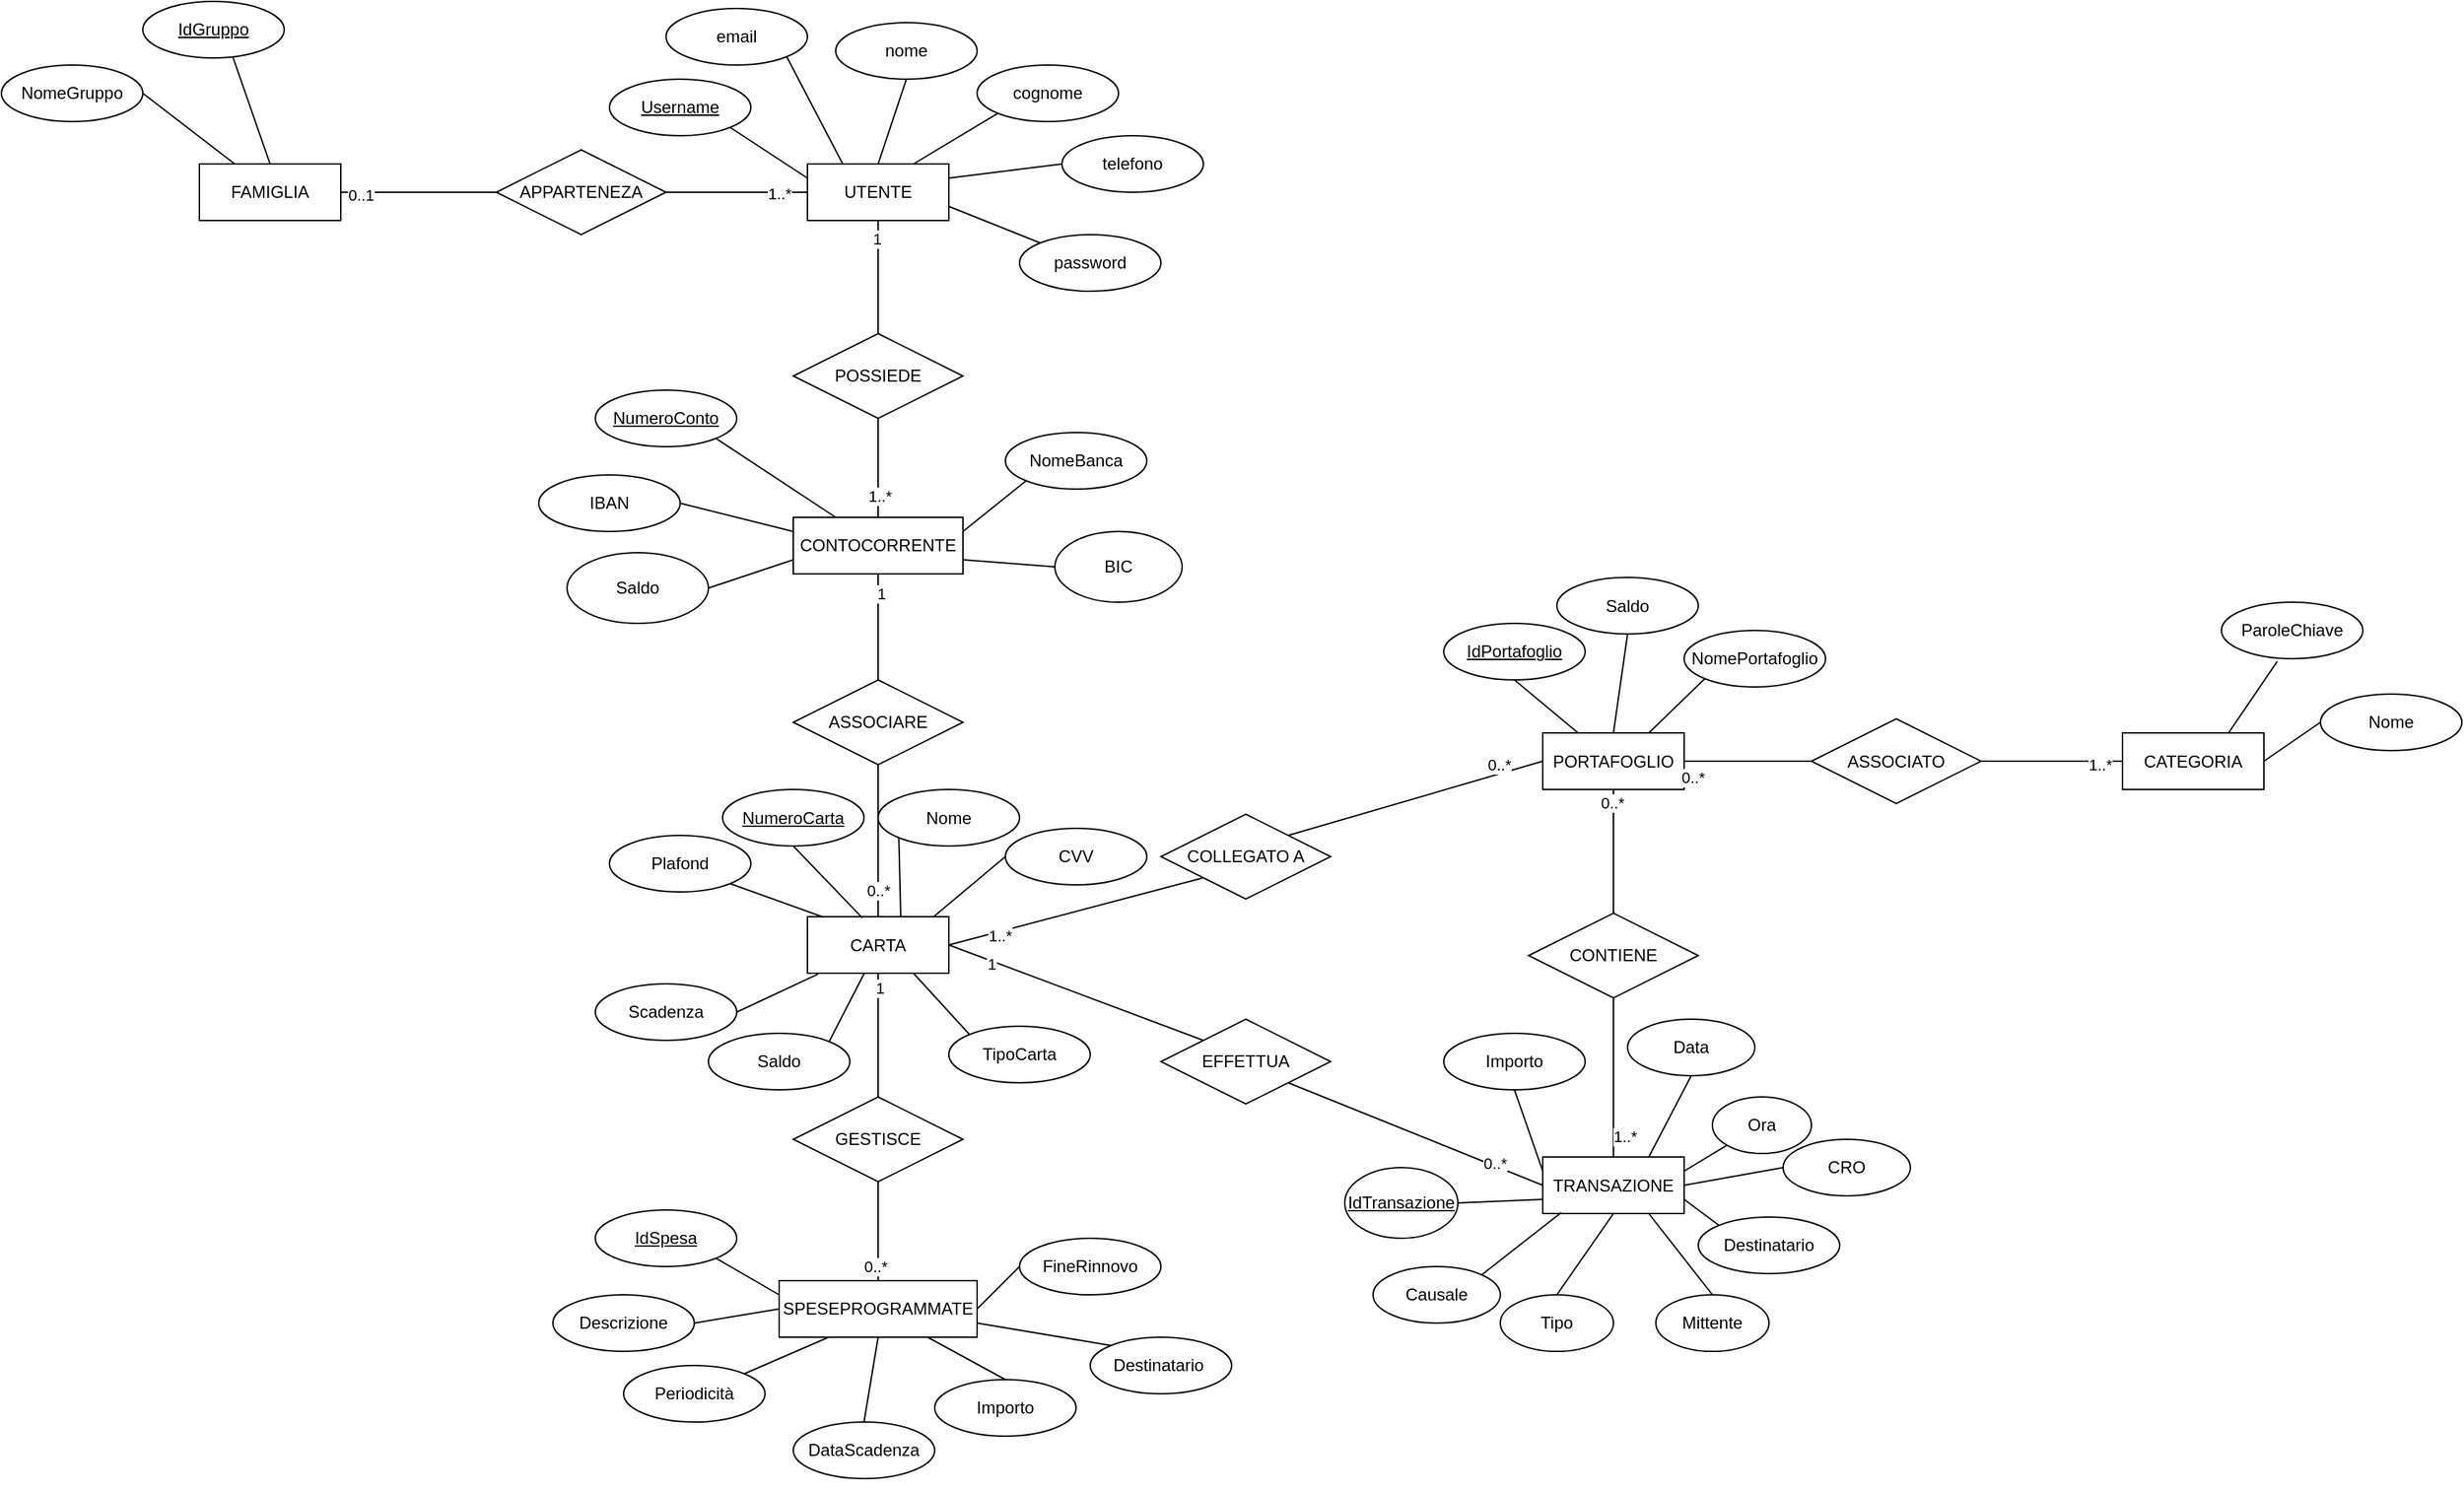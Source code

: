 <mxfile version="24.2.1" type="device">
  <diagram id="R2lEEEUBdFMjLlhIrx00" name="Page-1">
    <mxGraphModel dx="2990" dy="522" grid="1" gridSize="10" guides="1" tooltips="1" connect="1" arrows="1" fold="1" page="1" pageScale="1" pageWidth="850" pageHeight="1100" math="0" shadow="0" extFonts="Permanent Marker^https://fonts.googleapis.com/css?family=Permanent+Marker">
      <root>
        <mxCell id="0" />
        <mxCell id="1" parent="0" />
        <mxCell id="PxeCh9MpIZ74LcTr3tRD-33" value="UTENTE" style="whiteSpace=wrap;html=1;align=center;rotation=0;" parent="1" vertex="1">
          <mxGeometry x="-690" y="180" width="100" height="40" as="geometry" />
        </mxCell>
        <mxCell id="PxeCh9MpIZ74LcTr3tRD-34" value="" style="endArrow=none;html=1;rounded=0;entryX=0.5;entryY=1;entryDx=0;entryDy=0;exitX=0.5;exitY=0;exitDx=0;exitDy=0;" parent="1" source="PxeCh9MpIZ74LcTr3tRD-33" target="PxeCh9MpIZ74LcTr3tRD-35" edge="1">
          <mxGeometry relative="1" as="geometry">
            <mxPoint x="-670" y="180" as="sourcePoint" />
            <mxPoint x="-680" y="130" as="targetPoint" />
          </mxGeometry>
        </mxCell>
        <mxCell id="PxeCh9MpIZ74LcTr3tRD-35" value="nome" style="ellipse;whiteSpace=wrap;html=1;align=center;" parent="1" vertex="1">
          <mxGeometry x="-670" y="80" width="100" height="40" as="geometry" />
        </mxCell>
        <mxCell id="PxeCh9MpIZ74LcTr3tRD-36" value="cognome" style="ellipse;whiteSpace=wrap;html=1;align=center;" parent="1" vertex="1">
          <mxGeometry x="-570" y="110" width="100" height="40" as="geometry" />
        </mxCell>
        <mxCell id="PxeCh9MpIZ74LcTr3tRD-39" value="" style="endArrow=none;html=1;rounded=0;entryX=0;entryY=1;entryDx=0;entryDy=0;exitX=0.75;exitY=0;exitDx=0;exitDy=0;" parent="1" source="PxeCh9MpIZ74LcTr3tRD-33" target="PxeCh9MpIZ74LcTr3tRD-36" edge="1">
          <mxGeometry relative="1" as="geometry">
            <mxPoint x="-670" y="220" as="sourcePoint" />
            <mxPoint x="-510" y="220" as="targetPoint" />
          </mxGeometry>
        </mxCell>
        <mxCell id="PxeCh9MpIZ74LcTr3tRD-42" value="" style="endArrow=none;html=1;rounded=0;exitX=1;exitY=1;exitDx=0;exitDy=0;entryX=0;entryY=0.25;entryDx=0;entryDy=0;" parent="1" source="PxeCh9MpIZ74LcTr3tRD-114" target="PxeCh9MpIZ74LcTr3tRD-33" edge="1">
          <mxGeometry relative="1" as="geometry">
            <mxPoint x="-740" y="150" as="sourcePoint" />
            <mxPoint x="-700" y="230" as="targetPoint" />
          </mxGeometry>
        </mxCell>
        <mxCell id="PxeCh9MpIZ74LcTr3tRD-44" value="telefono" style="ellipse;whiteSpace=wrap;html=1;align=center;" parent="1" vertex="1">
          <mxGeometry x="-510" y="160" width="100" height="40" as="geometry" />
        </mxCell>
        <mxCell id="PxeCh9MpIZ74LcTr3tRD-45" value="" style="endArrow=none;html=1;rounded=0;entryX=1;entryY=0.25;entryDx=0;entryDy=0;exitX=0;exitY=0.5;exitDx=0;exitDy=0;" parent="1" source="PxeCh9MpIZ74LcTr3tRD-44" target="PxeCh9MpIZ74LcTr3tRD-33" edge="1">
          <mxGeometry relative="1" as="geometry">
            <mxPoint x="-510" y="180" as="sourcePoint" />
            <mxPoint x="-700" y="230" as="targetPoint" />
          </mxGeometry>
        </mxCell>
        <mxCell id="PxeCh9MpIZ74LcTr3tRD-48" value="email" style="ellipse;whiteSpace=wrap;html=1;align=center;" parent="1" vertex="1">
          <mxGeometry x="-790" y="70" width="100" height="40" as="geometry" />
        </mxCell>
        <mxCell id="PxeCh9MpIZ74LcTr3tRD-49" value="password" style="ellipse;whiteSpace=wrap;html=1;align=center;" parent="1" vertex="1">
          <mxGeometry x="-540" y="230" width="100" height="40" as="geometry" />
        </mxCell>
        <mxCell id="PxeCh9MpIZ74LcTr3tRD-53" value="" style="endArrow=none;html=1;rounded=0;entryX=0.25;entryY=0;entryDx=0;entryDy=0;exitX=1;exitY=1;exitDx=0;exitDy=0;" parent="1" source="PxeCh9MpIZ74LcTr3tRD-48" target="PxeCh9MpIZ74LcTr3tRD-33" edge="1">
          <mxGeometry relative="1" as="geometry">
            <mxPoint x="-900" y="230" as="sourcePoint" />
            <mxPoint x="-740" y="230" as="targetPoint" />
          </mxGeometry>
        </mxCell>
        <mxCell id="PxeCh9MpIZ74LcTr3tRD-55" value="" style="endArrow=none;html=1;rounded=0;exitX=1;exitY=0.75;exitDx=0;exitDy=0;entryX=0;entryY=0;entryDx=0;entryDy=0;" parent="1" source="PxeCh9MpIZ74LcTr3tRD-33" target="PxeCh9MpIZ74LcTr3tRD-49" edge="1">
          <mxGeometry relative="1" as="geometry">
            <mxPoint x="-900" y="230" as="sourcePoint" />
            <mxPoint x="-740" y="230" as="targetPoint" />
          </mxGeometry>
        </mxCell>
        <mxCell id="PxeCh9MpIZ74LcTr3tRD-56" value="CARTA" style="whiteSpace=wrap;html=1;align=center;rotation=0;" parent="1" vertex="1">
          <mxGeometry x="-690" y="712.5" width="100" height="40" as="geometry" />
        </mxCell>
        <mxCell id="PxeCh9MpIZ74LcTr3tRD-57" value="" style="endArrow=none;html=1;rounded=0;entryX=0.5;entryY=1;entryDx=0;entryDy=0;exitX=0.389;exitY=0.023;exitDx=0;exitDy=0;exitPerimeter=0;" parent="1" source="PxeCh9MpIZ74LcTr3tRD-56" target="PxeCh9MpIZ74LcTr3tRD-117" edge="1">
          <mxGeometry relative="1" as="geometry">
            <mxPoint x="-570" y="722.5" as="sourcePoint" />
            <mxPoint x="-650" y="642.5" as="targetPoint" />
          </mxGeometry>
        </mxCell>
        <mxCell id="PxeCh9MpIZ74LcTr3tRD-59" value="Nome" style="ellipse;whiteSpace=wrap;html=1;align=center;" parent="1" vertex="1">
          <mxGeometry x="-640" y="622.5" width="100" height="40" as="geometry" />
        </mxCell>
        <mxCell id="PxeCh9MpIZ74LcTr3tRD-60" value="" style="endArrow=none;html=1;rounded=0;entryX=0;entryY=1;entryDx=0;entryDy=0;exitX=0.66;exitY=0.006;exitDx=0;exitDy=0;exitPerimeter=0;" parent="1" source="PxeCh9MpIZ74LcTr3tRD-56" target="PxeCh9MpIZ74LcTr3tRD-59" edge="1">
          <mxGeometry relative="1" as="geometry">
            <mxPoint x="-510" y="732.5" as="sourcePoint" />
            <mxPoint x="-410" y="762.5" as="targetPoint" />
          </mxGeometry>
        </mxCell>
        <mxCell id="PxeCh9MpIZ74LcTr3tRD-61" value="Plafond" style="ellipse;whiteSpace=wrap;html=1;align=center;" parent="1" vertex="1">
          <mxGeometry x="-830" y="655" width="100" height="40" as="geometry" />
        </mxCell>
        <mxCell id="PxeCh9MpIZ74LcTr3tRD-62" value="" style="endArrow=none;html=1;rounded=0;exitX=1;exitY=1;exitDx=0;exitDy=0;entryX=0.111;entryY=0.006;entryDx=0;entryDy=0;entryPerimeter=0;" parent="1" source="PxeCh9MpIZ74LcTr3tRD-61" target="PxeCh9MpIZ74LcTr3tRD-56" edge="1">
          <mxGeometry relative="1" as="geometry">
            <mxPoint x="-804.854" y="711.726" as="sourcePoint" />
            <mxPoint x="-600" y="772.5" as="targetPoint" />
          </mxGeometry>
        </mxCell>
        <mxCell id="PxeCh9MpIZ74LcTr3tRD-63" value="Scadenza" style="ellipse;whiteSpace=wrap;html=1;align=center;" parent="1" vertex="1">
          <mxGeometry x="-840" y="760" width="100" height="40" as="geometry" />
        </mxCell>
        <mxCell id="PxeCh9MpIZ74LcTr3tRD-64" value="" style="endArrow=none;html=1;rounded=0;exitX=1;exitY=0.5;exitDx=0;exitDy=0;entryX=0.076;entryY=1.015;entryDx=0;entryDy=0;entryPerimeter=0;" parent="1" source="PxeCh9MpIZ74LcTr3tRD-63" target="PxeCh9MpIZ74LcTr3tRD-56" edge="1">
          <mxGeometry relative="1" as="geometry">
            <mxPoint x="-780" y="762.5" as="sourcePoint" />
            <mxPoint x="-600" y="772.5" as="targetPoint" />
          </mxGeometry>
        </mxCell>
        <mxCell id="PxeCh9MpIZ74LcTr3tRD-65" value="Saldo" style="ellipse;whiteSpace=wrap;html=1;align=center;" parent="1" vertex="1">
          <mxGeometry x="-760" y="795" width="100" height="40" as="geometry" />
        </mxCell>
        <mxCell id="PxeCh9MpIZ74LcTr3tRD-66" value="TipoCarta" style="ellipse;whiteSpace=wrap;html=1;align=center;" parent="1" vertex="1">
          <mxGeometry x="-590" y="790" width="100" height="40" as="geometry" />
        </mxCell>
        <mxCell id="PxeCh9MpIZ74LcTr3tRD-68" value="CVV" style="ellipse;whiteSpace=wrap;html=1;align=center;" parent="1" vertex="1">
          <mxGeometry x="-550" y="650" width="100" height="40" as="geometry" />
        </mxCell>
        <mxCell id="PxeCh9MpIZ74LcTr3tRD-69" value="" style="endArrow=none;html=1;rounded=0;exitX=1;exitY=0;exitDx=0;exitDy=0;entryX=0.403;entryY=0.997;entryDx=0;entryDy=0;entryPerimeter=0;" parent="1" source="PxeCh9MpIZ74LcTr3tRD-65" target="PxeCh9MpIZ74LcTr3tRD-56" edge="1">
          <mxGeometry relative="1" as="geometry">
            <mxPoint x="-800" y="772.5" as="sourcePoint" />
            <mxPoint x="-640" y="772.5" as="targetPoint" />
          </mxGeometry>
        </mxCell>
        <mxCell id="PxeCh9MpIZ74LcTr3tRD-70" value="" style="endArrow=none;html=1;rounded=0;entryX=0.75;entryY=1;entryDx=0;entryDy=0;exitX=0;exitY=0;exitDx=0;exitDy=0;" parent="1" source="PxeCh9MpIZ74LcTr3tRD-66" target="PxeCh9MpIZ74LcTr3tRD-56" edge="1">
          <mxGeometry relative="1" as="geometry">
            <mxPoint x="-510" y="842.5" as="sourcePoint" />
            <mxPoint x="-640" y="772.5" as="targetPoint" />
          </mxGeometry>
        </mxCell>
        <mxCell id="PxeCh9MpIZ74LcTr3tRD-71" value="" style="endArrow=none;html=1;rounded=0;exitX=0.89;exitY=0.006;exitDx=0;exitDy=0;entryX=0;entryY=0.5;entryDx=0;entryDy=0;exitPerimeter=0;" parent="1" source="PxeCh9MpIZ74LcTr3tRD-56" target="PxeCh9MpIZ74LcTr3tRD-68" edge="1">
          <mxGeometry relative="1" as="geometry">
            <mxPoint x="-800" y="772.5" as="sourcePoint" />
            <mxPoint x="-640" y="772.5" as="targetPoint" />
          </mxGeometry>
        </mxCell>
        <mxCell id="PxeCh9MpIZ74LcTr3tRD-90" value="FAMIGLIA" style="whiteSpace=wrap;html=1;align=center;" parent="1" vertex="1">
          <mxGeometry x="-1120" y="180" width="100" height="40" as="geometry" />
        </mxCell>
        <mxCell id="PxeCh9MpIZ74LcTr3tRD-91" value="NomeGruppo" style="ellipse;whiteSpace=wrap;html=1;align=center;" parent="1" vertex="1">
          <mxGeometry x="-1260" y="110" width="100" height="40" as="geometry" />
        </mxCell>
        <mxCell id="PxeCh9MpIZ74LcTr3tRD-93" value="" style="endArrow=none;html=1;rounded=0;exitX=0.25;exitY=0;exitDx=0;exitDy=0;entryX=1;entryY=0.5;entryDx=0;entryDy=0;" parent="1" source="PxeCh9MpIZ74LcTr3tRD-90" target="PxeCh9MpIZ74LcTr3tRD-91" edge="1">
          <mxGeometry relative="1" as="geometry">
            <mxPoint x="90" y="335" as="sourcePoint" />
            <mxPoint x="250" y="335" as="targetPoint" />
          </mxGeometry>
        </mxCell>
        <mxCell id="PxeCh9MpIZ74LcTr3tRD-95" value="" style="endArrow=none;html=1;rounded=0;exitX=0.5;exitY=0;exitDx=0;exitDy=0;entryX=0.5;entryY=0;entryDx=0;entryDy=0;" parent="1" source="PxeCh9MpIZ74LcTr3tRD-90" target="PxeCh9MpIZ74LcTr3tRD-118" edge="1">
          <mxGeometry relative="1" as="geometry">
            <mxPoint x="250" y="335" as="sourcePoint" />
            <mxPoint x="310" y="175" as="targetPoint" />
          </mxGeometry>
        </mxCell>
        <mxCell id="PxeCh9MpIZ74LcTr3tRD-96" value="TRANSAZIONE" style="whiteSpace=wrap;html=1;align=center;" parent="1" vertex="1">
          <mxGeometry x="-170" y="882.5" width="100" height="40" as="geometry" />
        </mxCell>
        <mxCell id="PxeCh9MpIZ74LcTr3tRD-98" value="Data" style="ellipse;whiteSpace=wrap;html=1;align=center;" parent="1" vertex="1">
          <mxGeometry x="-110" y="785" width="90" height="40" as="geometry" />
        </mxCell>
        <mxCell id="PxeCh9MpIZ74LcTr3tRD-99" value="" style="endArrow=none;html=1;rounded=0;exitX=0;exitY=0.75;exitDx=0;exitDy=0;entryX=1;entryY=0.5;entryDx=0;entryDy=0;" parent="1" source="PxeCh9MpIZ74LcTr3tRD-96" target="PxeCh9MpIZ74LcTr3tRD-115" edge="1">
          <mxGeometry relative="1" as="geometry">
            <mxPoint x="-120" y="910" as="sourcePoint" />
            <mxPoint y="810" as="targetPoint" />
          </mxGeometry>
        </mxCell>
        <mxCell id="PxeCh9MpIZ74LcTr3tRD-100" value="" style="endArrow=none;html=1;rounded=0;exitX=0.75;exitY=0;exitDx=0;exitDy=0;entryX=0.5;entryY=1;entryDx=0;entryDy=0;" parent="1" source="PxeCh9MpIZ74LcTr3tRD-96" target="PxeCh9MpIZ74LcTr3tRD-98" edge="1">
          <mxGeometry relative="1" as="geometry">
            <mxPoint x="40" y="910" as="sourcePoint" />
            <mxPoint x="200" y="910" as="targetPoint" />
          </mxGeometry>
        </mxCell>
        <mxCell id="PxeCh9MpIZ74LcTr3tRD-102" value="Importo" style="ellipse;whiteSpace=wrap;html=1;align=center;" parent="1" vertex="1">
          <mxGeometry x="-240" y="795" width="100" height="40" as="geometry" />
        </mxCell>
        <mxCell id="PxeCh9MpIZ74LcTr3tRD-103" value="" style="endArrow=none;html=1;rounded=0;entryX=0.5;entryY=1;entryDx=0;entryDy=0;exitX=0;exitY=0.25;exitDx=0;exitDy=0;" parent="1" source="PxeCh9MpIZ74LcTr3tRD-96" target="PxeCh9MpIZ74LcTr3tRD-102" edge="1">
          <mxGeometry relative="1" as="geometry">
            <mxPoint x="-225" y="820" as="sourcePoint" />
            <mxPoint x="-400" y="820" as="targetPoint" />
          </mxGeometry>
        </mxCell>
        <mxCell id="PxeCh9MpIZ74LcTr3tRD-106" value="APPARTENEZA" style="shape=rhombus;perimeter=rhombusPerimeter;whiteSpace=wrap;html=1;align=center;" parent="1" vertex="1">
          <mxGeometry x="-910" y="170" width="120" height="60" as="geometry" />
        </mxCell>
        <mxCell id="PxeCh9MpIZ74LcTr3tRD-114" value="Username" style="ellipse;whiteSpace=wrap;html=1;align=center;fontStyle=4;" parent="1" vertex="1">
          <mxGeometry x="-830" y="120" width="100" height="40" as="geometry" />
        </mxCell>
        <mxCell id="PxeCh9MpIZ74LcTr3tRD-115" value="IdTransazione" style="ellipse;whiteSpace=wrap;html=1;align=center;fontStyle=4;" parent="1" vertex="1">
          <mxGeometry x="-310" y="890" width="80" height="50" as="geometry" />
        </mxCell>
        <mxCell id="PxeCh9MpIZ74LcTr3tRD-117" value="NumeroCarta" style="ellipse;whiteSpace=wrap;html=1;align=center;fontStyle=4;" parent="1" vertex="1">
          <mxGeometry x="-750" y="622.5" width="100" height="40" as="geometry" />
        </mxCell>
        <mxCell id="PxeCh9MpIZ74LcTr3tRD-118" value="IdGruppo" style="ellipse;whiteSpace=wrap;html=1;align=center;fontStyle=4;" parent="1" vertex="1">
          <mxGeometry x="-1160" y="65" width="100" height="40" as="geometry" />
        </mxCell>
        <mxCell id="PxeCh9MpIZ74LcTr3tRD-135" value="IBAN" style="ellipse;whiteSpace=wrap;html=1;align=center;" parent="1" vertex="1">
          <mxGeometry x="-880" y="400" width="100" height="40" as="geometry" />
        </mxCell>
        <mxCell id="PxeCh9MpIZ74LcTr3tRD-136" value="Saldo" style="ellipse;whiteSpace=wrap;html=1;align=center;" parent="1" vertex="1">
          <mxGeometry x="-860" y="455" width="100" height="50" as="geometry" />
        </mxCell>
        <mxCell id="PxeCh9MpIZ74LcTr3tRD-137" value="NomeBanca" style="ellipse;whiteSpace=wrap;html=1;align=center;" parent="1" vertex="1">
          <mxGeometry x="-550" y="370" width="100" height="40" as="geometry" />
        </mxCell>
        <mxCell id="PxeCh9MpIZ74LcTr3tRD-138" value="BIC" style="ellipse;whiteSpace=wrap;html=1;align=center;" parent="1" vertex="1">
          <mxGeometry x="-515" y="440" width="90" height="50" as="geometry" />
        </mxCell>
        <mxCell id="PxeCh9MpIZ74LcTr3tRD-139" value="" style="endArrow=none;html=1;rounded=0;exitX=1;exitY=0.5;exitDx=0;exitDy=0;entryX=0;entryY=0.25;entryDx=0;entryDy=0;" parent="1" source="PxeCh9MpIZ74LcTr3tRD-135" target="59nYgnWczPXius-xNPYL-6" edge="1">
          <mxGeometry relative="1" as="geometry">
            <mxPoint x="-1130" y="750" as="sourcePoint" />
            <mxPoint x="-925.355" y="735.858" as="targetPoint" />
          </mxGeometry>
        </mxCell>
        <mxCell id="PxeCh9MpIZ74LcTr3tRD-140" value="" style="endArrow=none;html=1;rounded=0;exitX=0;exitY=0.75;exitDx=0;exitDy=0;entryX=1;entryY=0.5;entryDx=0;entryDy=0;" parent="1" source="59nYgnWczPXius-xNPYL-6" target="PxeCh9MpIZ74LcTr3tRD-136" edge="1">
          <mxGeometry relative="1" as="geometry">
            <mxPoint x="-940" y="750" as="sourcePoint" />
            <mxPoint x="-970" y="750" as="targetPoint" />
          </mxGeometry>
        </mxCell>
        <mxCell id="PxeCh9MpIZ74LcTr3tRD-141" value="" style="endArrow=none;html=1;rounded=0;exitX=1;exitY=0.25;exitDx=0;exitDy=0;entryX=0;entryY=1;entryDx=0;entryDy=0;" parent="1" source="59nYgnWczPXius-xNPYL-6" target="PxeCh9MpIZ74LcTr3tRD-137" edge="1">
          <mxGeometry relative="1" as="geometry">
            <mxPoint x="-925.355" y="764.142" as="sourcePoint" />
            <mxPoint x="-970" y="750" as="targetPoint" />
          </mxGeometry>
        </mxCell>
        <mxCell id="PxeCh9MpIZ74LcTr3tRD-142" value="" style="endArrow=none;html=1;rounded=0;exitX=1;exitY=0.75;exitDx=0;exitDy=0;entryX=0;entryY=0.5;entryDx=0;entryDy=0;" parent="1" source="59nYgnWczPXius-xNPYL-6" target="PxeCh9MpIZ74LcTr3tRD-138" edge="1">
          <mxGeometry relative="1" as="geometry">
            <mxPoint x="-925.355" y="764.142" as="sourcePoint" />
            <mxPoint x="-1005" y="810" as="targetPoint" />
          </mxGeometry>
        </mxCell>
        <mxCell id="59nYgnWczPXius-xNPYL-1" value="" style="endArrow=none;html=1;rounded=0;exitX=1;exitY=0.5;exitDx=0;exitDy=0;entryX=0;entryY=0.5;entryDx=0;entryDy=0;" parent="1" source="PxeCh9MpIZ74LcTr3tRD-90" target="PxeCh9MpIZ74LcTr3tRD-106" edge="1">
          <mxGeometry width="50" height="50" relative="1" as="geometry">
            <mxPoint x="-950" y="190" as="sourcePoint" />
            <mxPoint x="-900" y="140" as="targetPoint" />
          </mxGeometry>
        </mxCell>
        <mxCell id="59nYgnWczPXius-xNPYL-4" value="0..1" style="edgeLabel;html=1;align=center;verticalAlign=middle;resizable=0;points=[];" parent="59nYgnWczPXius-xNPYL-1" vertex="1" connectable="0">
          <mxGeometry x="-0.756" y="-2" relative="1" as="geometry">
            <mxPoint as="offset" />
          </mxGeometry>
        </mxCell>
        <mxCell id="59nYgnWczPXius-xNPYL-2" value="" style="endArrow=none;html=1;rounded=0;exitX=1;exitY=0.5;exitDx=0;exitDy=0;entryX=0;entryY=0.5;entryDx=0;entryDy=0;" parent="1" source="PxeCh9MpIZ74LcTr3tRD-106" target="PxeCh9MpIZ74LcTr3tRD-33" edge="1">
          <mxGeometry width="50" height="50" relative="1" as="geometry">
            <mxPoint x="-950" y="190" as="sourcePoint" />
            <mxPoint x="-900" y="140" as="targetPoint" />
          </mxGeometry>
        </mxCell>
        <mxCell id="59nYgnWczPXius-xNPYL-5" value="1..*" style="edgeLabel;html=1;align=center;verticalAlign=middle;resizable=0;points=[];" parent="59nYgnWczPXius-xNPYL-2" vertex="1" connectable="0">
          <mxGeometry x="0.592" y="-1" relative="1" as="geometry">
            <mxPoint as="offset" />
          </mxGeometry>
        </mxCell>
        <mxCell id="59nYgnWczPXius-xNPYL-6" value="CONTOCORRENTE" style="whiteSpace=wrap;html=1;align=center;rotation=0;" parent="1" vertex="1">
          <mxGeometry x="-700" y="430" width="120" height="40" as="geometry" />
        </mxCell>
        <mxCell id="59nYgnWczPXius-xNPYL-7" value="POSSIEDE" style="shape=rhombus;perimeter=rhombusPerimeter;whiteSpace=wrap;html=1;align=center;" parent="1" vertex="1">
          <mxGeometry x="-700" y="300" width="120" height="60" as="geometry" />
        </mxCell>
        <mxCell id="59nYgnWczPXius-xNPYL-8" value="" style="endArrow=none;html=1;rounded=0;entryX=0.5;entryY=1;entryDx=0;entryDy=0;exitX=0.5;exitY=0;exitDx=0;exitDy=0;" parent="1" source="59nYgnWczPXius-xNPYL-7" target="PxeCh9MpIZ74LcTr3tRD-33" edge="1">
          <mxGeometry width="50" height="50" relative="1" as="geometry">
            <mxPoint x="-680" y="540" as="sourcePoint" />
            <mxPoint x="-630" y="490" as="targetPoint" />
          </mxGeometry>
        </mxCell>
        <mxCell id="59nYgnWczPXius-xNPYL-12" value="1" style="edgeLabel;html=1;align=center;verticalAlign=middle;resizable=0;points=[];" parent="59nYgnWczPXius-xNPYL-8" vertex="1" connectable="0">
          <mxGeometry x="0.66" y="1" relative="1" as="geometry">
            <mxPoint y="-1" as="offset" />
          </mxGeometry>
        </mxCell>
        <mxCell id="59nYgnWczPXius-xNPYL-9" value="" style="endArrow=none;html=1;rounded=0;entryX=0.5;entryY=1;entryDx=0;entryDy=0;exitX=0.5;exitY=0;exitDx=0;exitDy=0;" parent="1" source="59nYgnWczPXius-xNPYL-6" target="59nYgnWczPXius-xNPYL-7" edge="1">
          <mxGeometry width="50" height="50" relative="1" as="geometry">
            <mxPoint x="-680" y="540" as="sourcePoint" />
            <mxPoint x="-630" y="490" as="targetPoint" />
          </mxGeometry>
        </mxCell>
        <mxCell id="59nYgnWczPXius-xNPYL-13" value="1..*" style="edgeLabel;html=1;align=center;verticalAlign=middle;resizable=0;points=[];" parent="59nYgnWczPXius-xNPYL-9" vertex="1" connectable="0">
          <mxGeometry x="-0.565" y="-1" relative="1" as="geometry">
            <mxPoint as="offset" />
          </mxGeometry>
        </mxCell>
        <mxCell id="59nYgnWczPXius-xNPYL-10" value="NumeroConto" style="ellipse;whiteSpace=wrap;html=1;align=center;fontStyle=4;" parent="1" vertex="1">
          <mxGeometry x="-840" y="340" width="100" height="40" as="geometry" />
        </mxCell>
        <mxCell id="59nYgnWczPXius-xNPYL-11" value="" style="endArrow=none;html=1;rounded=0;exitX=1;exitY=1;exitDx=0;exitDy=0;entryX=0.25;entryY=0;entryDx=0;entryDy=0;" parent="1" source="59nYgnWczPXius-xNPYL-10" target="59nYgnWczPXius-xNPYL-6" edge="1">
          <mxGeometry width="50" height="50" relative="1" as="geometry">
            <mxPoint x="-920" y="600" as="sourcePoint" />
            <mxPoint x="-870" y="550" as="targetPoint" />
          </mxGeometry>
        </mxCell>
        <mxCell id="59nYgnWczPXius-xNPYL-14" value="" style="endArrow=none;html=1;rounded=0;entryX=0.5;entryY=1;entryDx=0;entryDy=0;exitX=0.5;exitY=0;exitDx=0;exitDy=0;" parent="1" source="59nYgnWczPXius-xNPYL-15" target="59nYgnWczPXius-xNPYL-6" edge="1">
          <mxGeometry width="50" height="50" relative="1" as="geometry">
            <mxPoint x="-640" y="570" as="sourcePoint" />
            <mxPoint x="-580" y="600" as="targetPoint" />
          </mxGeometry>
        </mxCell>
        <mxCell id="59nYgnWczPXius-xNPYL-17" value="1" style="edgeLabel;html=1;align=center;verticalAlign=middle;resizable=0;points=[];" parent="59nYgnWczPXius-xNPYL-14" vertex="1" connectable="0">
          <mxGeometry x="0.647" y="-2" relative="1" as="geometry">
            <mxPoint y="1" as="offset" />
          </mxGeometry>
        </mxCell>
        <mxCell id="59nYgnWczPXius-xNPYL-15" value="ASSOCIARE" style="shape=rhombus;perimeter=rhombusPerimeter;whiteSpace=wrap;html=1;align=center;" parent="1" vertex="1">
          <mxGeometry x="-700" y="545" width="120" height="60" as="geometry" />
        </mxCell>
        <mxCell id="59nYgnWczPXius-xNPYL-16" value="" style="endArrow=none;html=1;rounded=0;exitX=0.5;exitY=0;exitDx=0;exitDy=0;entryX=0.5;entryY=1;entryDx=0;entryDy=0;" parent="1" source="PxeCh9MpIZ74LcTr3tRD-56" target="59nYgnWczPXius-xNPYL-15" edge="1">
          <mxGeometry width="50" height="50" relative="1" as="geometry">
            <mxPoint x="-630" y="632.5" as="sourcePoint" />
            <mxPoint x="-640" y="610" as="targetPoint" />
          </mxGeometry>
        </mxCell>
        <mxCell id="59nYgnWczPXius-xNPYL-18" value="0..*" style="edgeLabel;html=1;align=center;verticalAlign=middle;resizable=0;points=[];" parent="59nYgnWczPXius-xNPYL-16" vertex="1" connectable="0">
          <mxGeometry x="-0.652" relative="1" as="geometry">
            <mxPoint as="offset" />
          </mxGeometry>
        </mxCell>
        <mxCell id="59nYgnWczPXius-xNPYL-19" value="SPESEPROGRAMMATE" style="whiteSpace=wrap;html=1;align=center;rotation=0;" parent="1" vertex="1">
          <mxGeometry x="-710" y="970" width="140" height="40" as="geometry" />
        </mxCell>
        <mxCell id="59nYgnWczPXius-xNPYL-20" value="" style="endArrow=none;html=1;rounded=0;entryX=1;entryY=0;entryDx=0;entryDy=0;exitX=0.25;exitY=1;exitDx=0;exitDy=0;" parent="1" source="59nYgnWczPXius-xNPYL-19" target="59nYgnWczPXius-xNPYL-21" edge="1">
          <mxGeometry relative="1" as="geometry">
            <mxPoint x="-630" y="1000" as="sourcePoint" />
            <mxPoint x="-640" y="950" as="targetPoint" />
          </mxGeometry>
        </mxCell>
        <mxCell id="59nYgnWczPXius-xNPYL-21" value="Periodicità" style="ellipse;whiteSpace=wrap;html=1;align=center;" parent="1" vertex="1">
          <mxGeometry x="-820" y="1030" width="100" height="40" as="geometry" />
        </mxCell>
        <mxCell id="59nYgnWczPXius-xNPYL-22" value="Destinatario&amp;nbsp;" style="ellipse;whiteSpace=wrap;html=1;align=center;" parent="1" vertex="1">
          <mxGeometry x="-490" y="1010" width="100" height="40" as="geometry" />
        </mxCell>
        <mxCell id="59nYgnWczPXius-xNPYL-23" value="" style="endArrow=none;html=1;rounded=0;entryX=0;entryY=0;entryDx=0;entryDy=0;exitX=1;exitY=0.75;exitDx=0;exitDy=0;" parent="1" source="59nYgnWczPXius-xNPYL-19" target="59nYgnWczPXius-xNPYL-22" edge="1">
          <mxGeometry relative="1" as="geometry">
            <mxPoint x="-630" y="1040" as="sourcePoint" />
            <mxPoint x="-470" y="1040" as="targetPoint" />
          </mxGeometry>
        </mxCell>
        <mxCell id="59nYgnWczPXius-xNPYL-24" value="" style="endArrow=none;html=1;rounded=0;exitX=1;exitY=1;exitDx=0;exitDy=0;entryX=0;entryY=0.25;entryDx=0;entryDy=0;" parent="1" source="59nYgnWczPXius-xNPYL-31" target="59nYgnWczPXius-xNPYL-19" edge="1">
          <mxGeometry relative="1" as="geometry">
            <mxPoint x="-700" y="970" as="sourcePoint" />
            <mxPoint x="-660" y="1050" as="targetPoint" />
          </mxGeometry>
        </mxCell>
        <mxCell id="59nYgnWczPXius-xNPYL-25" value="Importo" style="ellipse;whiteSpace=wrap;html=1;align=center;" parent="1" vertex="1">
          <mxGeometry x="-600" y="1040" width="100" height="40" as="geometry" />
        </mxCell>
        <mxCell id="59nYgnWczPXius-xNPYL-26" value="" style="endArrow=none;html=1;rounded=0;entryX=0.75;entryY=1;entryDx=0;entryDy=0;exitX=0.5;exitY=0;exitDx=0;exitDy=0;" parent="1" source="59nYgnWczPXius-xNPYL-25" target="59nYgnWczPXius-xNPYL-19" edge="1">
          <mxGeometry relative="1" as="geometry">
            <mxPoint x="-470" y="1000" as="sourcePoint" />
            <mxPoint x="-660" y="1050" as="targetPoint" />
          </mxGeometry>
        </mxCell>
        <mxCell id="59nYgnWczPXius-xNPYL-27" value="Descrizione" style="ellipse;whiteSpace=wrap;html=1;align=center;" parent="1" vertex="1">
          <mxGeometry x="-870" y="980" width="100" height="40" as="geometry" />
        </mxCell>
        <mxCell id="59nYgnWczPXius-xNPYL-28" value="DataScadenza" style="ellipse;whiteSpace=wrap;html=1;align=center;" parent="1" vertex="1">
          <mxGeometry x="-700" y="1070" width="100" height="40" as="geometry" />
        </mxCell>
        <mxCell id="59nYgnWczPXius-xNPYL-29" value="" style="endArrow=none;html=1;rounded=0;entryX=0;entryY=0.5;entryDx=0;entryDy=0;exitX=1;exitY=0.5;exitDx=0;exitDy=0;" parent="1" source="59nYgnWczPXius-xNPYL-27" target="59nYgnWczPXius-xNPYL-19" edge="1">
          <mxGeometry relative="1" as="geometry">
            <mxPoint x="-860" y="1050" as="sourcePoint" />
            <mxPoint x="-700" y="1050" as="targetPoint" />
          </mxGeometry>
        </mxCell>
        <mxCell id="59nYgnWczPXius-xNPYL-30" value="" style="endArrow=none;html=1;rounded=0;exitX=0.5;exitY=1;exitDx=0;exitDy=0;entryX=0.5;entryY=0;entryDx=0;entryDy=0;" parent="1" source="59nYgnWczPXius-xNPYL-19" target="59nYgnWczPXius-xNPYL-28" edge="1">
          <mxGeometry relative="1" as="geometry">
            <mxPoint x="-860" y="1050" as="sourcePoint" />
            <mxPoint x="-700" y="1050" as="targetPoint" />
          </mxGeometry>
        </mxCell>
        <mxCell id="59nYgnWczPXius-xNPYL-31" value="IdSpesa" style="ellipse;whiteSpace=wrap;html=1;align=center;fontStyle=4;" parent="1" vertex="1">
          <mxGeometry x="-840" y="920" width="100" height="40" as="geometry" />
        </mxCell>
        <mxCell id="59nYgnWczPXius-xNPYL-35" value="FineRinnovo" style="ellipse;whiteSpace=wrap;html=1;align=center;" parent="1" vertex="1">
          <mxGeometry x="-540" y="940" width="100" height="40" as="geometry" />
        </mxCell>
        <mxCell id="59nYgnWczPXius-xNPYL-37" value="" style="endArrow=none;html=1;rounded=0;exitX=1;exitY=0.5;exitDx=0;exitDy=0;entryX=0;entryY=0.5;entryDx=0;entryDy=0;" parent="1" source="59nYgnWczPXius-xNPYL-19" target="59nYgnWczPXius-xNPYL-35" edge="1">
          <mxGeometry relative="1" as="geometry">
            <mxPoint x="-690" y="970" as="sourcePoint" />
            <mxPoint x="-530" y="970" as="targetPoint" />
          </mxGeometry>
        </mxCell>
        <mxCell id="59nYgnWczPXius-xNPYL-38" value="GESTISCE" style="shape=rhombus;perimeter=rhombusPerimeter;whiteSpace=wrap;html=1;align=center;" parent="1" vertex="1">
          <mxGeometry x="-700" y="840" width="120" height="60" as="geometry" />
        </mxCell>
        <mxCell id="59nYgnWczPXius-xNPYL-39" value="" style="endArrow=none;html=1;rounded=0;exitX=0.5;exitY=1;exitDx=0;exitDy=0;entryX=0.5;entryY=0;entryDx=0;entryDy=0;" parent="1" source="59nYgnWczPXius-xNPYL-38" target="59nYgnWczPXius-xNPYL-19" edge="1">
          <mxGeometry relative="1" as="geometry">
            <mxPoint x="-690" y="990" as="sourcePoint" />
            <mxPoint x="-530" y="990" as="targetPoint" />
          </mxGeometry>
        </mxCell>
        <mxCell id="59nYgnWczPXius-xNPYL-43" value="0..*" style="edgeLabel;html=1;align=center;verticalAlign=middle;resizable=0;points=[];" parent="59nYgnWczPXius-xNPYL-39" vertex="1" connectable="0">
          <mxGeometry x="0.706" y="-2" relative="1" as="geometry">
            <mxPoint as="offset" />
          </mxGeometry>
        </mxCell>
        <mxCell id="59nYgnWczPXius-xNPYL-40" value="" style="endArrow=none;html=1;rounded=0;exitX=0.5;exitY=1;exitDx=0;exitDy=0;entryX=0.5;entryY=0;entryDx=0;entryDy=0;" parent="1" source="PxeCh9MpIZ74LcTr3tRD-56" target="59nYgnWczPXius-xNPYL-38" edge="1">
          <mxGeometry relative="1" as="geometry">
            <mxPoint x="-690" y="910" as="sourcePoint" />
            <mxPoint x="-530" y="910" as="targetPoint" />
          </mxGeometry>
        </mxCell>
        <mxCell id="59nYgnWczPXius-xNPYL-42" value="1" style="edgeLabel;html=1;align=center;verticalAlign=middle;resizable=0;points=[];" parent="59nYgnWczPXius-xNPYL-40" vertex="1" connectable="0">
          <mxGeometry x="-0.756" y="1" relative="1" as="geometry">
            <mxPoint as="offset" />
          </mxGeometry>
        </mxCell>
        <mxCell id="59nYgnWczPXius-xNPYL-41" style="edgeStyle=orthogonalEdgeStyle;rounded=0;orthogonalLoop=1;jettySize=auto;html=1;exitX=0.5;exitY=1;exitDx=0;exitDy=0;" parent="1" source="59nYgnWczPXius-xNPYL-28" target="59nYgnWczPXius-xNPYL-28" edge="1">
          <mxGeometry relative="1" as="geometry" />
        </mxCell>
        <mxCell id="59nYgnWczPXius-xNPYL-44" value="EFFETTUA" style="shape=rhombus;perimeter=rhombusPerimeter;whiteSpace=wrap;html=1;align=center;" parent="1" vertex="1">
          <mxGeometry x="-440" y="785" width="120" height="60" as="geometry" />
        </mxCell>
        <mxCell id="59nYgnWczPXius-xNPYL-45" value="CONTIENE" style="shape=rhombus;perimeter=rhombusPerimeter;whiteSpace=wrap;html=1;align=center;" parent="1" vertex="1">
          <mxGeometry x="-180" y="710" width="120" height="60" as="geometry" />
        </mxCell>
        <mxCell id="59nYgnWczPXius-xNPYL-46" value="CATEGORIA" style="whiteSpace=wrap;html=1;align=center;" parent="1" vertex="1">
          <mxGeometry x="240" y="582.5" width="100" height="40" as="geometry" />
        </mxCell>
        <mxCell id="59nYgnWczPXius-xNPYL-47" value="ASSOCIATO" style="shape=rhombus;perimeter=rhombusPerimeter;whiteSpace=wrap;html=1;align=center;" parent="1" vertex="1">
          <mxGeometry x="20" y="572.5" width="120" height="60" as="geometry" />
        </mxCell>
        <mxCell id="59nYgnWczPXius-xNPYL-48" value="PORTAFOGLIO" style="whiteSpace=wrap;html=1;align=center;" parent="1" vertex="1">
          <mxGeometry x="-170" y="582.5" width="100" height="40" as="geometry" />
        </mxCell>
        <mxCell id="59nYgnWczPXius-xNPYL-49" value="Saldo" style="ellipse;whiteSpace=wrap;html=1;align=center;" parent="1" vertex="1">
          <mxGeometry x="-160" y="472.5" width="100" height="40" as="geometry" />
        </mxCell>
        <mxCell id="59nYgnWczPXius-xNPYL-50" value="" style="endArrow=none;html=1;rounded=0;entryX=0.5;entryY=1;entryDx=0;entryDy=0;exitX=0.5;exitY=0;exitDx=0;exitDy=0;" parent="1" source="59nYgnWczPXius-xNPYL-48" target="59nYgnWczPXius-xNPYL-49" edge="1">
          <mxGeometry relative="1" as="geometry">
            <mxPoint x="-150" y="452.5" as="sourcePoint" />
            <mxPoint x="1120" y="675" as="targetPoint" />
          </mxGeometry>
        </mxCell>
        <mxCell id="59nYgnWczPXius-xNPYL-51" value="" style="endArrow=none;html=1;rounded=0;entryX=0.5;entryY=1;entryDx=0;entryDy=0;exitX=0.25;exitY=0;exitDx=0;exitDy=0;" parent="1" source="59nYgnWczPXius-xNPYL-48" target="59nYgnWczPXius-xNPYL-52" edge="1">
          <mxGeometry relative="1" as="geometry">
            <mxPoint x="1120" y="675" as="sourcePoint" />
            <mxPoint x="1180" y="515" as="targetPoint" />
          </mxGeometry>
        </mxCell>
        <mxCell id="59nYgnWczPXius-xNPYL-52" value="IdPortafoglio" style="ellipse;whiteSpace=wrap;html=1;align=center;fontStyle=4;" parent="1" vertex="1">
          <mxGeometry x="-240" y="505" width="100" height="40" as="geometry" />
        </mxCell>
        <mxCell id="59nYgnWczPXius-xNPYL-53" value="" style="endArrow=none;html=1;rounded=0;exitX=0;exitY=0.5;exitDx=0;exitDy=0;entryX=1;entryY=0.5;entryDx=0;entryDy=0;" parent="1" source="59nYgnWczPXius-xNPYL-47" target="59nYgnWczPXius-xNPYL-48" edge="1">
          <mxGeometry relative="1" as="geometry">
            <mxPoint x="-120" y="662.5" as="sourcePoint" />
            <mxPoint x="180" y="720" as="targetPoint" />
            <Array as="points" />
          </mxGeometry>
        </mxCell>
        <mxCell id="59nYgnWczPXius-xNPYL-55" value="0..*" style="edgeLabel;html=1;align=center;verticalAlign=middle;resizable=0;points=[];" parent="59nYgnWczPXius-xNPYL-53" vertex="1" connectable="0">
          <mxGeometry x="0.826" y="-2" relative="1" as="geometry">
            <mxPoint x="-2" y="13" as="offset" />
          </mxGeometry>
        </mxCell>
        <mxCell id="59nYgnWczPXius-xNPYL-54" value="" style="endArrow=none;html=1;rounded=0;exitX=0.5;exitY=1;exitDx=0;exitDy=0;" parent="1" source="59nYgnWczPXius-xNPYL-48" target="59nYgnWczPXius-xNPYL-45" edge="1">
          <mxGeometry relative="1" as="geometry">
            <mxPoint x="240" y="547.5" as="sourcePoint" />
            <mxPoint x="420.0" y="697.5" as="targetPoint" />
          </mxGeometry>
        </mxCell>
        <mxCell id="59nYgnWczPXius-xNPYL-56" value="0..*" style="edgeLabel;html=1;align=center;verticalAlign=middle;resizable=0;points=[];" parent="59nYgnWczPXius-xNPYL-54" vertex="1" connectable="0">
          <mxGeometry x="-0.783" y="-1" relative="1" as="geometry">
            <mxPoint as="offset" />
          </mxGeometry>
        </mxCell>
        <mxCell id="59nYgnWczPXius-xNPYL-57" value="NomePortafoglio" style="ellipse;whiteSpace=wrap;html=1;align=center;" parent="1" vertex="1">
          <mxGeometry x="-70" y="510" width="100" height="40" as="geometry" />
        </mxCell>
        <mxCell id="59nYgnWczPXius-xNPYL-58" value="" style="endArrow=none;html=1;rounded=0;exitX=0;exitY=1;exitDx=0;exitDy=0;entryX=0.75;entryY=0;entryDx=0;entryDy=0;" parent="1" source="59nYgnWczPXius-xNPYL-57" target="59nYgnWczPXius-xNPYL-48" edge="1">
          <mxGeometry relative="1" as="geometry">
            <mxPoint x="-210" y="380" as="sourcePoint" />
            <mxPoint x="-90" y="590" as="targetPoint" />
          </mxGeometry>
        </mxCell>
        <mxCell id="59nYgnWczPXius-xNPYL-60" value="" style="endArrow=none;html=1;rounded=0;entryX=0.5;entryY=1;entryDx=0;entryDy=0;exitX=0.5;exitY=0;exitDx=0;exitDy=0;" parent="1" source="PxeCh9MpIZ74LcTr3tRD-96" target="59nYgnWczPXius-xNPYL-45" edge="1">
          <mxGeometry relative="1" as="geometry">
            <mxPoint x="150" y="1250.5" as="sourcePoint" />
            <mxPoint x="270" y="1250" as="targetPoint" />
          </mxGeometry>
        </mxCell>
        <mxCell id="59nYgnWczPXius-xNPYL-66" value="1..*" style="edgeLabel;html=1;align=center;verticalAlign=middle;resizable=0;points=[];" parent="59nYgnWczPXius-xNPYL-60" vertex="1" connectable="0">
          <mxGeometry x="-0.731" relative="1" as="geometry">
            <mxPoint x="8" as="offset" />
          </mxGeometry>
        </mxCell>
        <mxCell id="59nYgnWczPXius-xNPYL-61" value="" style="endArrow=none;html=1;rounded=0;exitX=1;exitY=0.5;exitDx=0;exitDy=0;entryX=0;entryY=0;entryDx=0;entryDy=0;" parent="1" source="PxeCh9MpIZ74LcTr3tRD-56" target="59nYgnWczPXius-xNPYL-44" edge="1">
          <mxGeometry relative="1" as="geometry">
            <mxPoint x="-590" y="731.83" as="sourcePoint" />
            <mxPoint x="-430" y="731.83" as="targetPoint" />
          </mxGeometry>
        </mxCell>
        <mxCell id="59nYgnWczPXius-xNPYL-64" value="1" style="edgeLabel;html=1;align=center;verticalAlign=middle;resizable=0;points=[];" parent="59nYgnWczPXius-xNPYL-61" vertex="1" connectable="0">
          <mxGeometry x="-0.663" y="-2" relative="1" as="geometry">
            <mxPoint as="offset" />
          </mxGeometry>
        </mxCell>
        <mxCell id="59nYgnWczPXius-xNPYL-62" value="" style="endArrow=none;html=1;rounded=0;exitX=1;exitY=1;exitDx=0;exitDy=0;entryX=0;entryY=0.5;entryDx=0;entryDy=0;" parent="1" source="59nYgnWczPXius-xNPYL-44" target="PxeCh9MpIZ74LcTr3tRD-96" edge="1">
          <mxGeometry relative="1" as="geometry">
            <mxPoint x="-275" y="902.5" as="sourcePoint" />
            <mxPoint x="-150" y="820" as="targetPoint" />
          </mxGeometry>
        </mxCell>
        <mxCell id="59nYgnWczPXius-xNPYL-65" value="0..*" style="edgeLabel;html=1;align=center;verticalAlign=middle;resizable=0;points=[];" parent="59nYgnWczPXius-xNPYL-62" vertex="1" connectable="0">
          <mxGeometry x="0.614" y="-2" relative="1" as="geometry">
            <mxPoint x="1" y="-4" as="offset" />
          </mxGeometry>
        </mxCell>
        <mxCell id="59nYgnWczPXius-xNPYL-63" value="" style="endArrow=none;html=1;rounded=0;entryX=0;entryY=0.5;entryDx=0;entryDy=0;exitX=1;exitY=0.5;exitDx=0;exitDy=0;" parent="1" source="59nYgnWczPXius-xNPYL-47" target="59nYgnWczPXius-xNPYL-46" edge="1">
          <mxGeometry relative="1" as="geometry">
            <mxPoint x="360" y="600" as="sourcePoint" />
            <mxPoint x="400" y="543" as="targetPoint" />
          </mxGeometry>
        </mxCell>
        <mxCell id="J-Lq2QKaCiq8OZk55x5d-3" value="1..*" style="edgeLabel;html=1;align=center;verticalAlign=middle;resizable=0;points=[];" parent="59nYgnWczPXius-xNPYL-63" vertex="1" connectable="0">
          <mxGeometry x="0.675" y="-1" relative="1" as="geometry">
            <mxPoint y="1" as="offset" />
          </mxGeometry>
        </mxCell>
        <mxCell id="59nYgnWczPXius-xNPYL-68" value="Ora" style="ellipse;whiteSpace=wrap;html=1;align=center;" parent="1" vertex="1">
          <mxGeometry x="-50" y="840" width="70" height="40" as="geometry" />
        </mxCell>
        <mxCell id="59nYgnWczPXius-xNPYL-69" value="" style="endArrow=none;html=1;rounded=0;exitX=1;exitY=0.25;exitDx=0;exitDy=0;entryX=0;entryY=1;entryDx=0;entryDy=0;" parent="1" source="PxeCh9MpIZ74LcTr3tRD-96" target="59nYgnWczPXius-xNPYL-68" edge="1">
          <mxGeometry relative="1" as="geometry">
            <mxPoint x="-210" y="890" as="sourcePoint" />
            <mxPoint x="-50" y="890" as="targetPoint" />
          </mxGeometry>
        </mxCell>
        <mxCell id="59nYgnWczPXius-xNPYL-71" value="Causale" style="ellipse;whiteSpace=wrap;html=1;align=center;" parent="1" vertex="1">
          <mxGeometry x="-290" y="960" width="90" height="40" as="geometry" />
        </mxCell>
        <mxCell id="59nYgnWczPXius-xNPYL-72" value="Tipo" style="ellipse;whiteSpace=wrap;html=1;align=center;" parent="1" vertex="1">
          <mxGeometry x="-200" y="980" width="80" height="40" as="geometry" />
        </mxCell>
        <mxCell id="59nYgnWczPXius-xNPYL-73" value="Mittente" style="ellipse;whiteSpace=wrap;html=1;align=center;" parent="1" vertex="1">
          <mxGeometry x="-90" y="980" width="80" height="40" as="geometry" />
        </mxCell>
        <mxCell id="59nYgnWczPXius-xNPYL-74" value="Destinatario" style="ellipse;whiteSpace=wrap;html=1;align=center;" parent="1" vertex="1">
          <mxGeometry x="-60" y="925" width="100" height="40" as="geometry" />
        </mxCell>
        <mxCell id="59nYgnWczPXius-xNPYL-75" value="" style="endArrow=none;html=1;rounded=0;exitX=1;exitY=0;exitDx=0;exitDy=0;entryX=0.132;entryY=0.981;entryDx=0;entryDy=0;entryPerimeter=0;" parent="1" source="59nYgnWczPXius-xNPYL-71" target="PxeCh9MpIZ74LcTr3tRD-96" edge="1">
          <mxGeometry relative="1" as="geometry">
            <mxPoint x="-210" y="890" as="sourcePoint" />
            <mxPoint x="-50" y="890" as="targetPoint" />
          </mxGeometry>
        </mxCell>
        <mxCell id="59nYgnWczPXius-xNPYL-76" value="" style="endArrow=none;html=1;rounded=0;exitX=0.5;exitY=0;exitDx=0;exitDy=0;entryX=0.5;entryY=1;entryDx=0;entryDy=0;" parent="1" source="59nYgnWczPXius-xNPYL-72" target="PxeCh9MpIZ74LcTr3tRD-96" edge="1">
          <mxGeometry relative="1" as="geometry">
            <mxPoint x="-210" y="890" as="sourcePoint" />
            <mxPoint x="-50" y="890" as="targetPoint" />
          </mxGeometry>
        </mxCell>
        <mxCell id="59nYgnWczPXius-xNPYL-77" value="" style="endArrow=none;html=1;rounded=0;exitX=0.5;exitY=0;exitDx=0;exitDy=0;entryX=0.75;entryY=1;entryDx=0;entryDy=0;" parent="1" source="59nYgnWczPXius-xNPYL-73" target="PxeCh9MpIZ74LcTr3tRD-96" edge="1">
          <mxGeometry relative="1" as="geometry">
            <mxPoint x="-210" y="890" as="sourcePoint" />
            <mxPoint x="-50" y="890" as="targetPoint" />
          </mxGeometry>
        </mxCell>
        <mxCell id="59nYgnWczPXius-xNPYL-78" value="" style="endArrow=none;html=1;rounded=0;exitX=1;exitY=0.75;exitDx=0;exitDy=0;entryX=0;entryY=0;entryDx=0;entryDy=0;" parent="1" source="PxeCh9MpIZ74LcTr3tRD-96" target="59nYgnWczPXius-xNPYL-74" edge="1">
          <mxGeometry relative="1" as="geometry">
            <mxPoint x="-210" y="890" as="sourcePoint" />
            <mxPoint x="-50" y="890" as="targetPoint" />
          </mxGeometry>
        </mxCell>
        <mxCell id="59nYgnWczPXius-xNPYL-79" style="edgeStyle=orthogonalEdgeStyle;rounded=0;orthogonalLoop=1;jettySize=auto;html=1;exitX=0.5;exitY=1;exitDx=0;exitDy=0;" parent="1" source="PxeCh9MpIZ74LcTr3tRD-66" target="PxeCh9MpIZ74LcTr3tRD-66" edge="1">
          <mxGeometry relative="1" as="geometry" />
        </mxCell>
        <mxCell id="59nYgnWczPXius-xNPYL-80" value="Nome" style="ellipse;whiteSpace=wrap;html=1;align=center;" parent="1" vertex="1">
          <mxGeometry x="380" y="555" width="100" height="40" as="geometry" />
        </mxCell>
        <mxCell id="59nYgnWczPXius-xNPYL-81" value="ParoleChiave" style="ellipse;whiteSpace=wrap;html=1;align=center;" parent="1" vertex="1">
          <mxGeometry x="310" y="490" width="100" height="40" as="geometry" />
        </mxCell>
        <mxCell id="59nYgnWczPXius-xNPYL-82" value="" style="endArrow=none;html=1;rounded=0;exitX=1;exitY=0.5;exitDx=0;exitDy=0;entryX=0;entryY=0.5;entryDx=0;entryDy=0;" parent="1" source="59nYgnWczPXius-xNPYL-46" target="59nYgnWczPXius-xNPYL-80" edge="1">
          <mxGeometry relative="1" as="geometry">
            <mxPoint x="180" y="520" as="sourcePoint" />
            <mxPoint x="340" y="520" as="targetPoint" />
          </mxGeometry>
        </mxCell>
        <mxCell id="59nYgnWczPXius-xNPYL-83" value="" style="endArrow=none;html=1;rounded=0;exitX=0.75;exitY=0;exitDx=0;exitDy=0;entryX=0.394;entryY=1.049;entryDx=0;entryDy=0;entryPerimeter=0;" parent="1" source="59nYgnWczPXius-xNPYL-46" target="59nYgnWczPXius-xNPYL-81" edge="1">
          <mxGeometry relative="1" as="geometry">
            <mxPoint x="270" y="672.5" as="sourcePoint" />
            <mxPoint x="380" y="530" as="targetPoint" />
          </mxGeometry>
        </mxCell>
        <mxCell id="J-Lq2QKaCiq8OZk55x5d-1" value="CRO" style="ellipse;whiteSpace=wrap;html=1;align=center;" parent="1" vertex="1">
          <mxGeometry y="870" width="90" height="40" as="geometry" />
        </mxCell>
        <mxCell id="J-Lq2QKaCiq8OZk55x5d-2" value="" style="endArrow=none;html=1;rounded=0;exitX=0;exitY=0.5;exitDx=0;exitDy=0;entryX=1;entryY=0.5;entryDx=0;entryDy=0;" parent="1" source="J-Lq2QKaCiq8OZk55x5d-1" target="PxeCh9MpIZ74LcTr3tRD-96" edge="1">
          <mxGeometry relative="1" as="geometry">
            <mxPoint x="-230" y="920" as="sourcePoint" />
            <mxPoint x="-135" y="800" as="targetPoint" />
          </mxGeometry>
        </mxCell>
        <mxCell id="h9XeTWNh0PqR8vziVpso-5" value="COLLEGATO A" style="shape=rhombus;perimeter=rhombusPerimeter;whiteSpace=wrap;html=1;align=center;" parent="1" vertex="1">
          <mxGeometry x="-440" y="640" width="120" height="60" as="geometry" />
        </mxCell>
        <mxCell id="h9XeTWNh0PqR8vziVpso-6" value="" style="endArrow=none;html=1;rounded=0;exitX=1;exitY=0.5;exitDx=0;exitDy=0;entryX=0;entryY=1;entryDx=0;entryDy=0;" parent="1" source="PxeCh9MpIZ74LcTr3tRD-56" target="h9XeTWNh0PqR8vziVpso-5" edge="1">
          <mxGeometry relative="1" as="geometry">
            <mxPoint x="-290" y="890" as="sourcePoint" />
            <mxPoint x="-130" y="890" as="targetPoint" />
          </mxGeometry>
        </mxCell>
        <mxCell id="h9XeTWNh0PqR8vziVpso-9" value="1..*" style="edgeLabel;html=1;align=center;verticalAlign=middle;resizable=0;points=[];" parent="h9XeTWNh0PqR8vziVpso-6" vertex="1" connectable="0">
          <mxGeometry x="-0.612" y="-3" relative="1" as="geometry">
            <mxPoint as="offset" />
          </mxGeometry>
        </mxCell>
        <mxCell id="h9XeTWNh0PqR8vziVpso-8" value="" style="endArrow=none;html=1;rounded=0;exitX=1;exitY=0;exitDx=0;exitDy=0;entryX=0;entryY=0.5;entryDx=0;entryDy=0;" parent="1" source="h9XeTWNh0PqR8vziVpso-5" target="59nYgnWczPXius-xNPYL-48" edge="1">
          <mxGeometry relative="1" as="geometry">
            <mxPoint x="-290" y="890" as="sourcePoint" />
            <mxPoint x="-130" y="890" as="targetPoint" />
          </mxGeometry>
        </mxCell>
        <mxCell id="h9XeTWNh0PqR8vziVpso-10" value="0..*" style="edgeLabel;html=1;align=center;verticalAlign=middle;resizable=0;points=[];" parent="h9XeTWNh0PqR8vziVpso-8" vertex="1" connectable="0">
          <mxGeometry x="0.671" y="7" relative="1" as="geometry">
            <mxPoint as="offset" />
          </mxGeometry>
        </mxCell>
      </root>
    </mxGraphModel>
  </diagram>
</mxfile>
